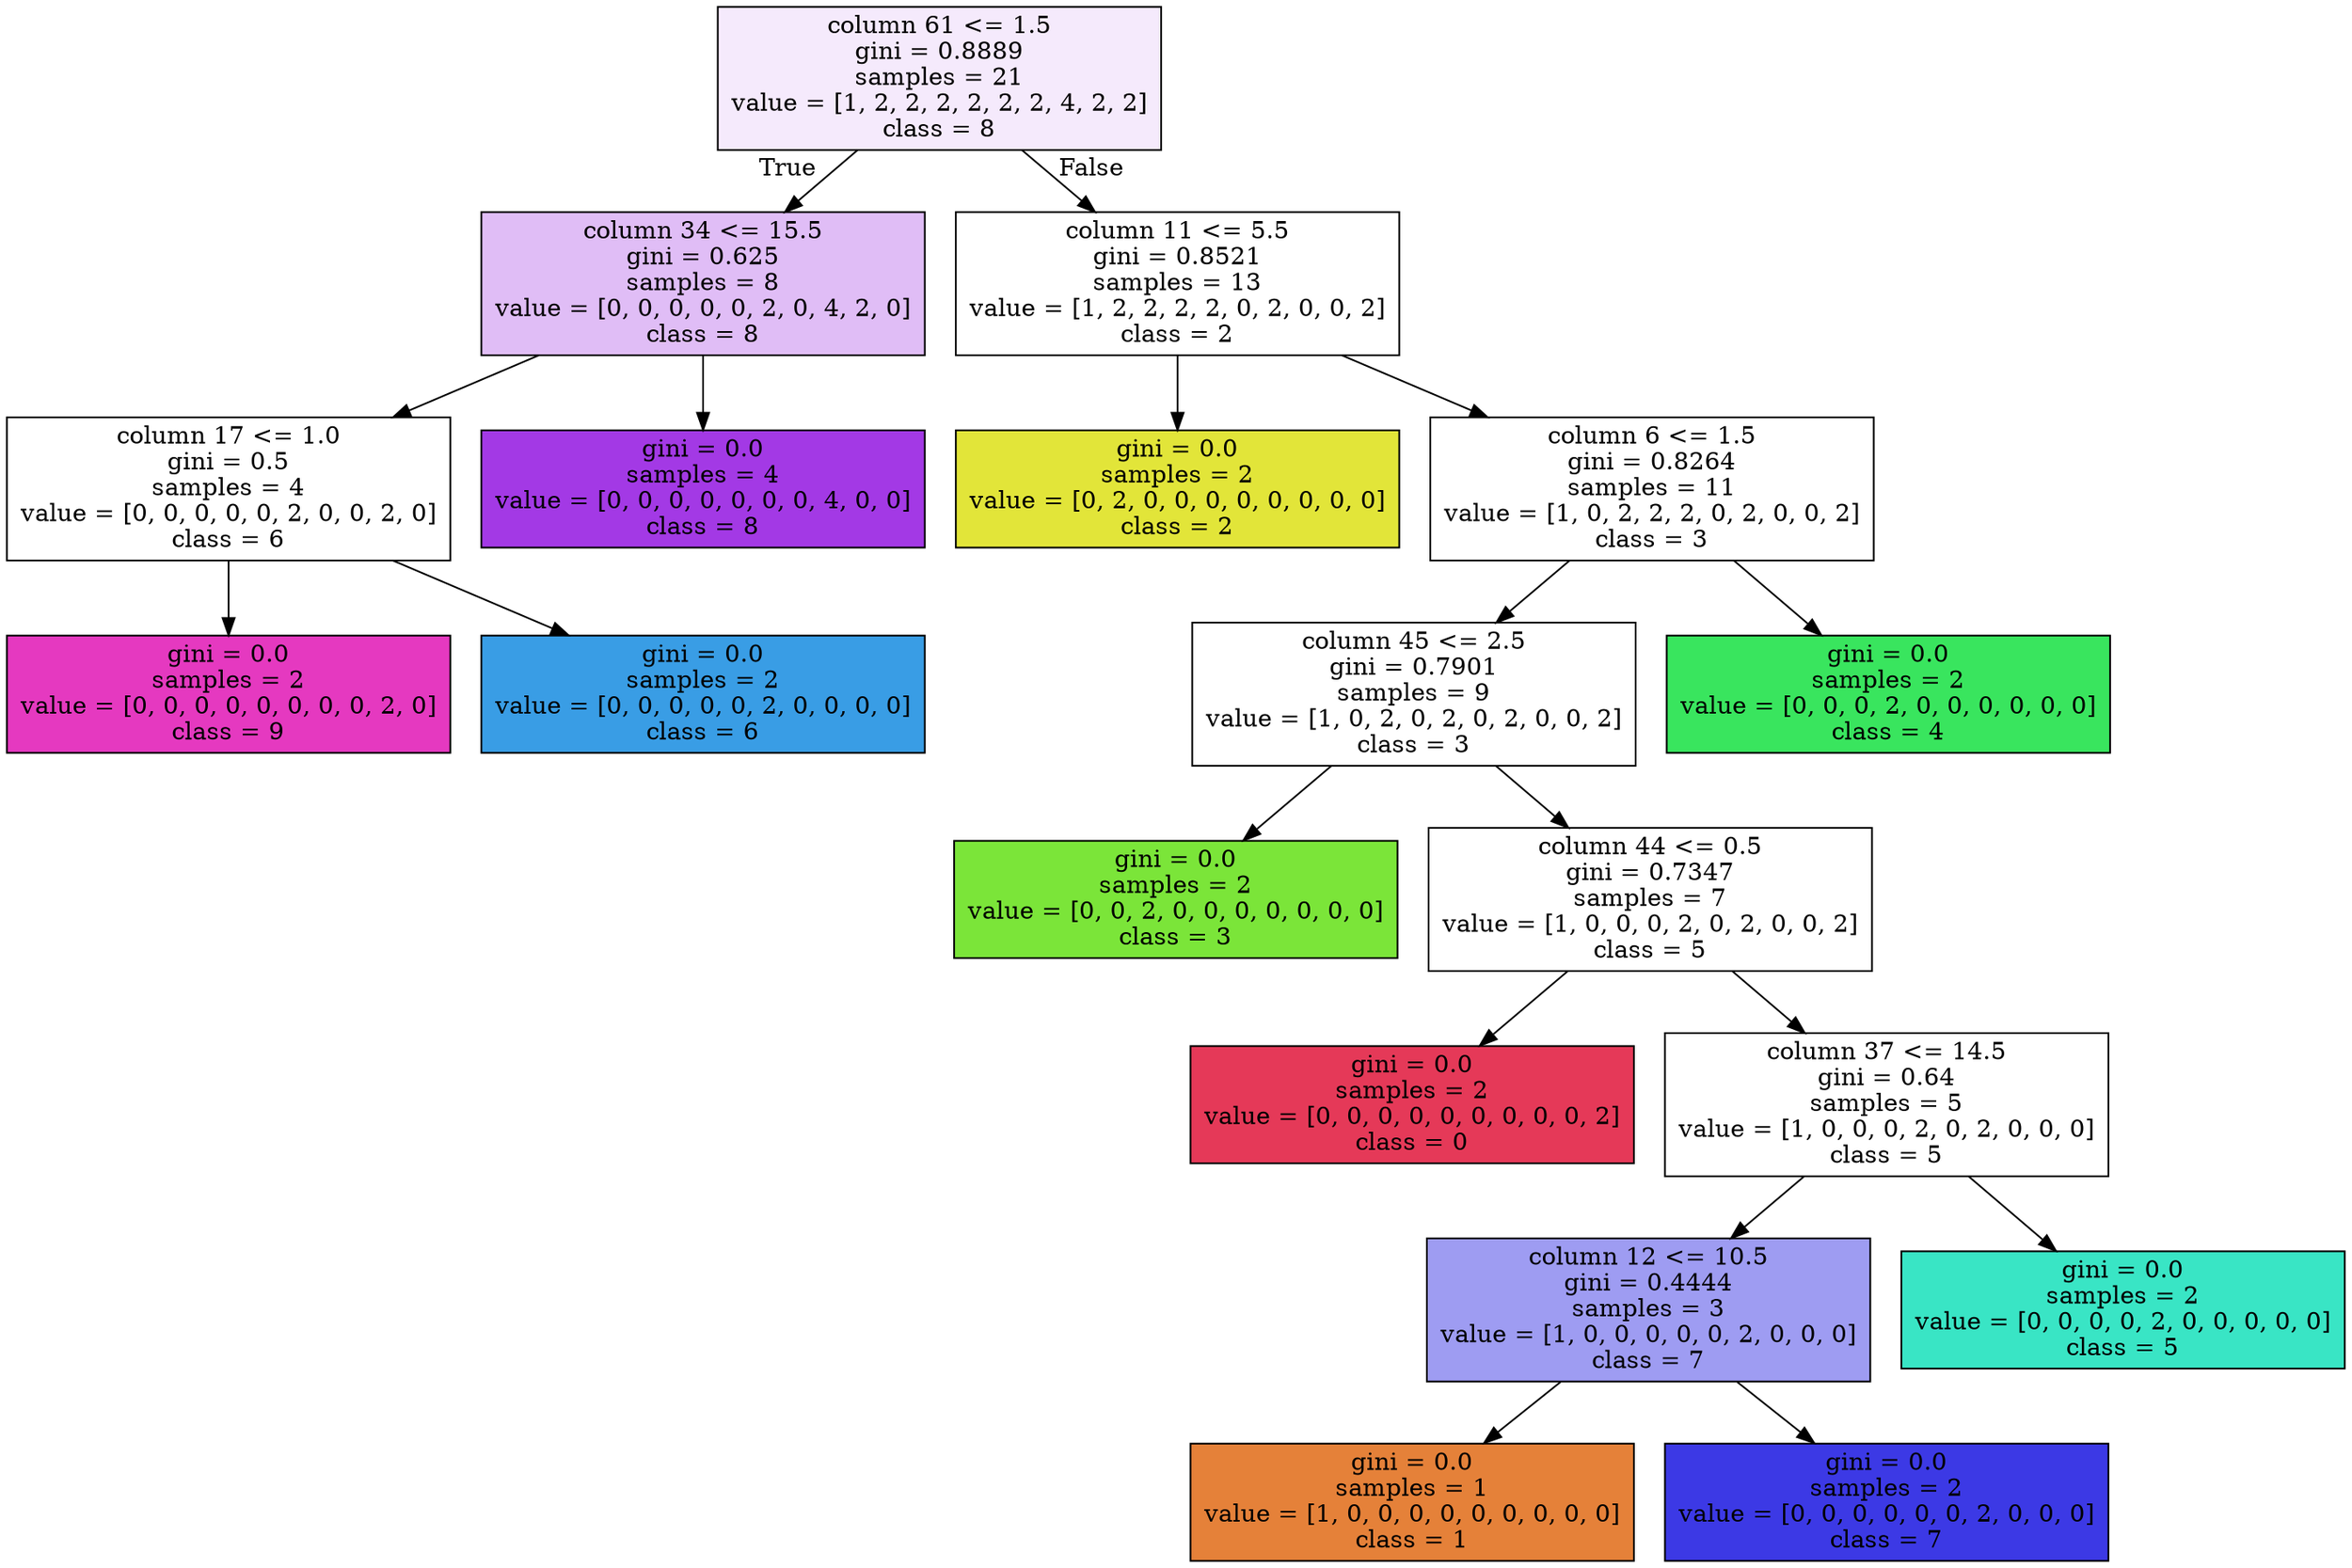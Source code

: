 digraph Tree {
node [shape=box, style="filled", color="black"] ;
0 [label="column 61 <= 1.5\ngini = 0.8889\nsamples = 21\nvalue = [1, 2, 2, 2, 2, 2, 2, 4, 2, 2]\nclass = 8", fillcolor="#a339e51b"] ;
1 [label="column 34 <= 15.5\ngini = 0.625\nsamples = 8\nvalue = [0, 0, 0, 0, 0, 2, 0, 4, 2, 0]\nclass = 8", fillcolor="#a339e555"] ;
0 -> 1 [labeldistance=2.5, labelangle=45, headlabel="True"] ;
2 [label="column 17 <= 1.0\ngini = 0.5\nsamples = 4\nvalue = [0, 0, 0, 0, 0, 2, 0, 0, 2, 0]\nclass = 6", fillcolor="#399de500"] ;
1 -> 2 ;
3 [label="gini = 0.0\nsamples = 2\nvalue = [0, 0, 0, 0, 0, 0, 0, 0, 2, 0]\nclass = 9", fillcolor="#e539c0ff"] ;
2 -> 3 ;
4 [label="gini = 0.0\nsamples = 2\nvalue = [0, 0, 0, 0, 0, 2, 0, 0, 0, 0]\nclass = 6", fillcolor="#399de5ff"] ;
2 -> 4 ;
5 [label="gini = 0.0\nsamples = 4\nvalue = [0, 0, 0, 0, 0, 0, 0, 4, 0, 0]\nclass = 8", fillcolor="#a339e5ff"] ;
1 -> 5 ;
6 [label="column 11 <= 5.5\ngini = 0.8521\nsamples = 13\nvalue = [1, 2, 2, 2, 2, 0, 2, 0, 0, 2]\nclass = 2", fillcolor="#e2e53900"] ;
0 -> 6 [labeldistance=2.5, labelangle=-45, headlabel="False"] ;
7 [label="gini = 0.0\nsamples = 2\nvalue = [0, 2, 0, 0, 0, 0, 0, 0, 0, 0]\nclass = 2", fillcolor="#e2e539ff"] ;
6 -> 7 ;
8 [label="column 6 <= 1.5\ngini = 0.8264\nsamples = 11\nvalue = [1, 0, 2, 2, 2, 0, 2, 0, 0, 2]\nclass = 3", fillcolor="#7be53900"] ;
6 -> 8 ;
9 [label="column 45 <= 2.5\ngini = 0.7901\nsamples = 9\nvalue = [1, 0, 2, 0, 2, 0, 2, 0, 0, 2]\nclass = 3", fillcolor="#7be53900"] ;
8 -> 9 ;
10 [label="gini = 0.0\nsamples = 2\nvalue = [0, 0, 2, 0, 0, 0, 0, 0, 0, 0]\nclass = 3", fillcolor="#7be539ff"] ;
9 -> 10 ;
11 [label="column 44 <= 0.5\ngini = 0.7347\nsamples = 7\nvalue = [1, 0, 0, 0, 2, 0, 2, 0, 0, 2]\nclass = 5", fillcolor="#39e5c500"] ;
9 -> 11 ;
12 [label="gini = 0.0\nsamples = 2\nvalue = [0, 0, 0, 0, 0, 0, 0, 0, 0, 2]\nclass = 0", fillcolor="#e53958ff"] ;
11 -> 12 ;
13 [label="column 37 <= 14.5\ngini = 0.64\nsamples = 5\nvalue = [1, 0, 0, 0, 2, 0, 2, 0, 0, 0]\nclass = 5", fillcolor="#39e5c500"] ;
11 -> 13 ;
14 [label="column 12 <= 10.5\ngini = 0.4444\nsamples = 3\nvalue = [1, 0, 0, 0, 0, 0, 2, 0, 0, 0]\nclass = 7", fillcolor="#3c39e57f"] ;
13 -> 14 ;
15 [label="gini = 0.0\nsamples = 1\nvalue = [1, 0, 0, 0, 0, 0, 0, 0, 0, 0]\nclass = 1", fillcolor="#e58139ff"] ;
14 -> 15 ;
16 [label="gini = 0.0\nsamples = 2\nvalue = [0, 0, 0, 0, 0, 0, 2, 0, 0, 0]\nclass = 7", fillcolor="#3c39e5ff"] ;
14 -> 16 ;
17 [label="gini = 0.0\nsamples = 2\nvalue = [0, 0, 0, 0, 2, 0, 0, 0, 0, 0]\nclass = 5", fillcolor="#39e5c5ff"] ;
13 -> 17 ;
18 [label="gini = 0.0\nsamples = 2\nvalue = [0, 0, 0, 2, 0, 0, 0, 0, 0, 0]\nclass = 4", fillcolor="#39e55eff"] ;
8 -> 18 ;
}